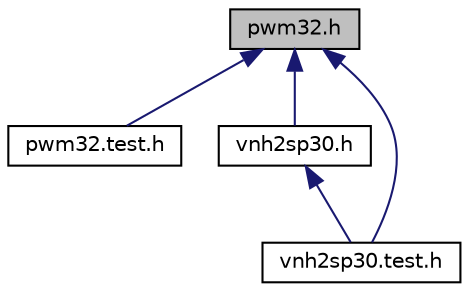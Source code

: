 digraph "pwm32.h"
{
  edge [fontname="Helvetica",fontsize="10",labelfontname="Helvetica",labelfontsize="10"];
  node [fontname="Helvetica",fontsize="10",shape=record];
  Node1 [label="pwm32.h",height=0.2,width=0.4,color="black", fillcolor="grey75", style="filled" fontcolor="black"];
  Node1 -> Node2 [dir="back",color="midnightblue",fontsize="10",style="solid",fontname="Helvetica"];
  Node2 [label="pwm32.test.h",height=0.2,width=0.4,color="black", fillcolor="white", style="filled",URL="$pwm32_8test_8h.html"];
  Node1 -> Node3 [dir="back",color="midnightblue",fontsize="10",style="solid",fontname="Helvetica"];
  Node3 [label="vnh2sp30.h",height=0.2,width=0.4,color="black", fillcolor="white", style="filled",URL="$vnh2sp30_8h.html"];
  Node3 -> Node4 [dir="back",color="midnightblue",fontsize="10",style="solid",fontname="Helvetica"];
  Node4 [label="vnh2sp30.test.h",height=0.2,width=0.4,color="black", fillcolor="white", style="filled",URL="$vnh2sp30_8test_8h.html"];
  Node1 -> Node4 [dir="back",color="midnightblue",fontsize="10",style="solid",fontname="Helvetica"];
}
